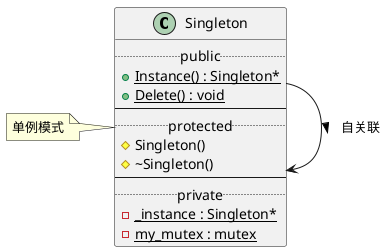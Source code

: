 @startuml Singleton

class Singleton{
    ..public..
    + {static} Instance() : Singleton*
    + {static} Delete() : void
    --
    ..protected..
    # Singleton()
    # ~Singleton()
    --
    ..private..
    - {static} _instance : Singleton*
    - {static} my_mutex : mutex
}
note left: 单例模式

Singleton --> Singleton : 自关联 >

@enduml